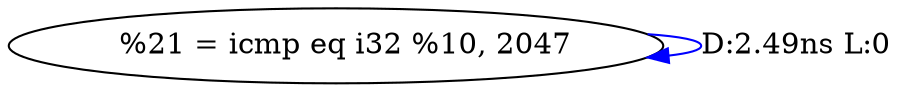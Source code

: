 digraph {
Node0x3952350[label="  %21 = icmp eq i32 %10, 2047"];
Node0x3952350 -> Node0x3952350[label="D:2.49ns L:0",color=blue];
}

